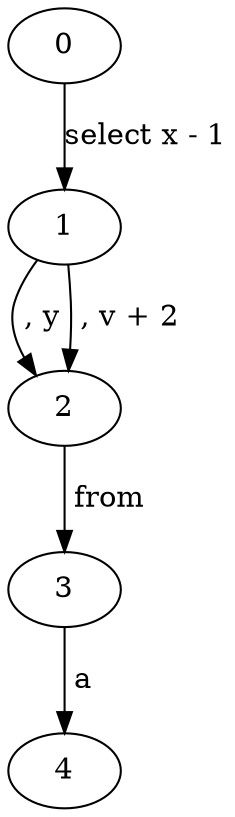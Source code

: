 digraph G
{
0;1;2;3;4;
0->1 [label="select x - 1"];
1->2 [label=" , y "];
1->2 [label=" , v + 2 "];
2->3 [label=" from "];
3->4 [label=" a "];
}